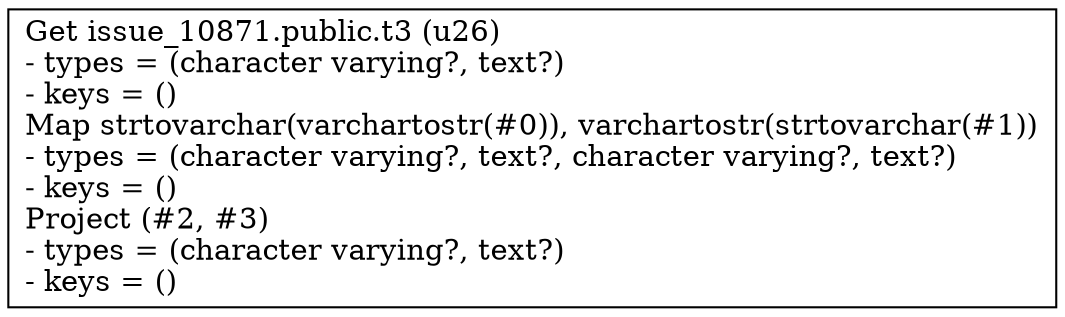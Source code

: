 digraph G {
    node0 [shape = record, label="Get issue_10871.public.t3 (u26)\l- types = (character varying?, text?)\l- keys = ()\lMap strtovarchar(varchartostr(#0)), varchartostr(strtovarchar(#1))\l- types = (character varying?, text?, character varying?, text?)\l- keys = ()\lProject (#2, #3)\l- types = (character varying?, text?)\l- keys = ()\l"]
}
